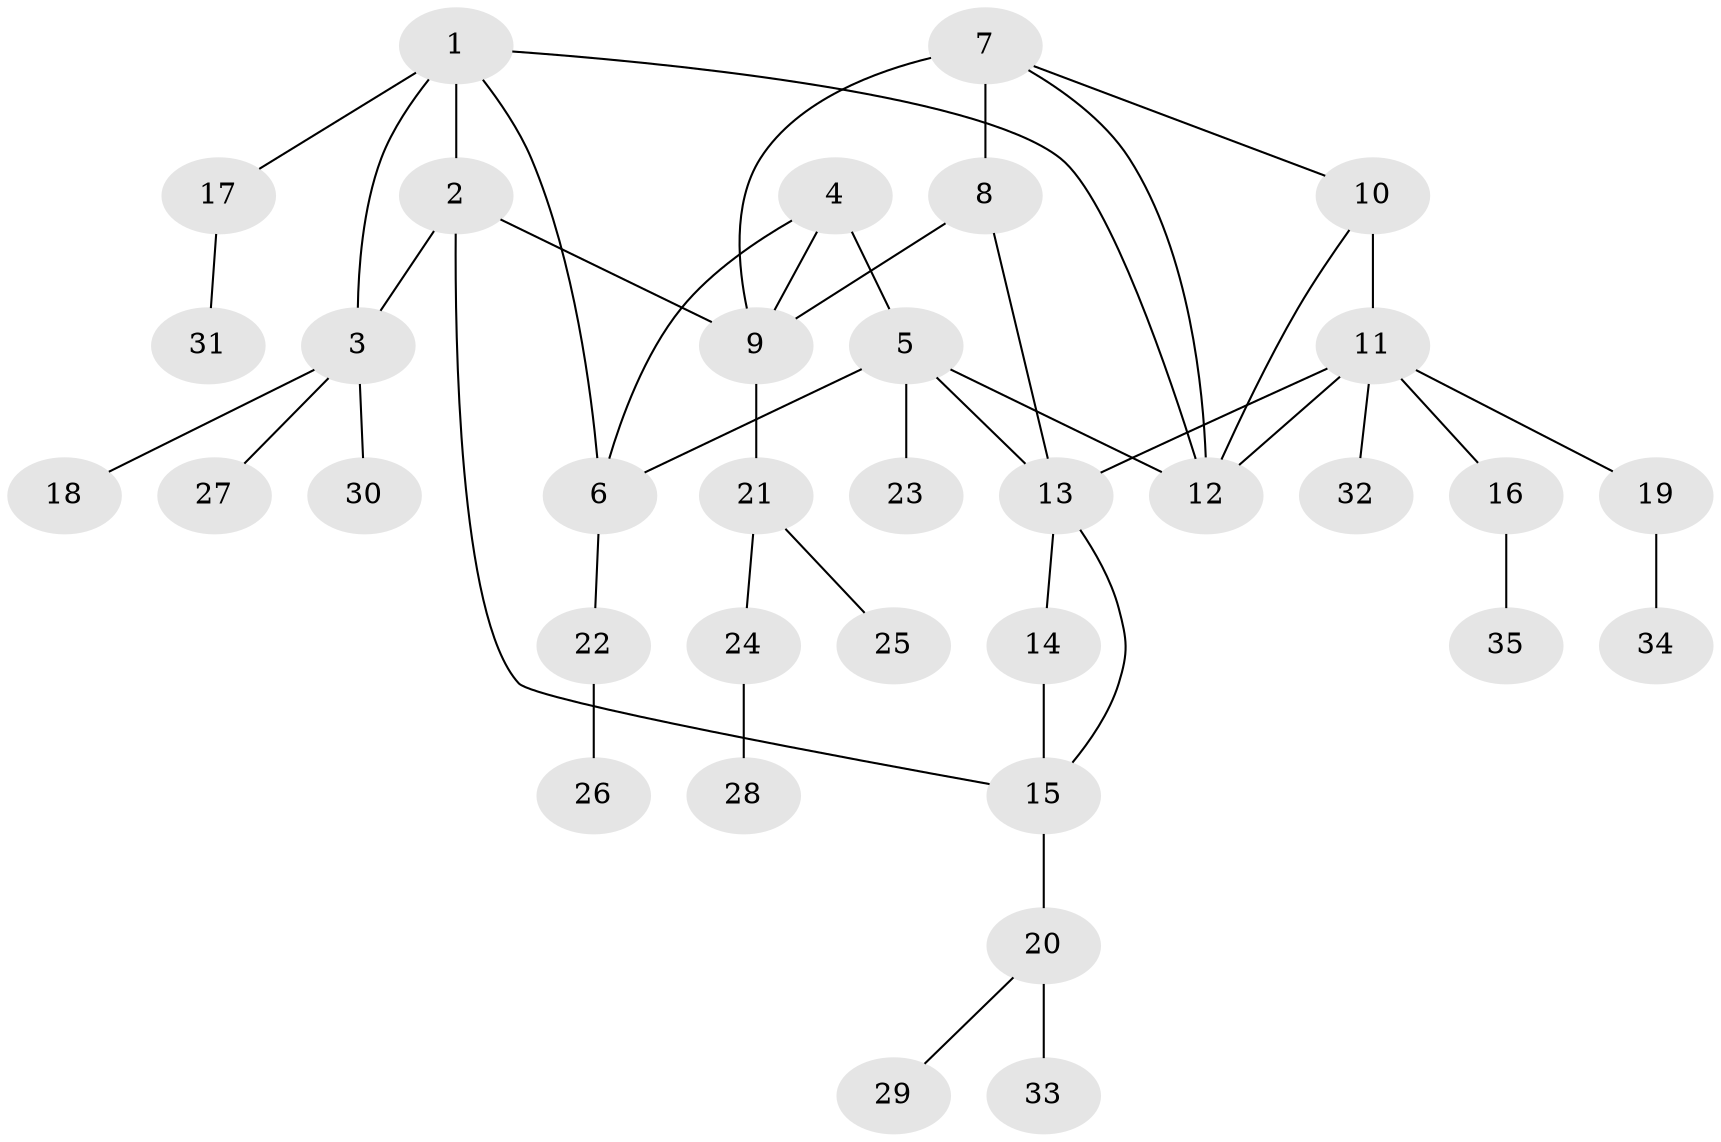 // original degree distribution, {5: 0.057971014492753624, 4: 0.057971014492753624, 6: 0.07246376811594203, 7: 0.014492753623188406, 8: 0.014492753623188406, 2: 0.08695652173913043, 12: 0.014492753623188406, 3: 0.057971014492753624, 1: 0.6231884057971014}
// Generated by graph-tools (version 1.1) at 2025/37/03/09/25 02:37:15]
// undirected, 35 vertices, 46 edges
graph export_dot {
graph [start="1"]
  node [color=gray90,style=filled];
  1;
  2;
  3;
  4;
  5;
  6;
  7;
  8;
  9;
  10;
  11;
  12;
  13;
  14;
  15;
  16;
  17;
  18;
  19;
  20;
  21;
  22;
  23;
  24;
  25;
  26;
  27;
  28;
  29;
  30;
  31;
  32;
  33;
  34;
  35;
  1 -- 2 [weight=1.0];
  1 -- 3 [weight=1.0];
  1 -- 6 [weight=1.0];
  1 -- 12 [weight=1.0];
  1 -- 17 [weight=1.0];
  2 -- 3 [weight=1.0];
  2 -- 9 [weight=3.0];
  2 -- 15 [weight=1.0];
  3 -- 18 [weight=1.0];
  3 -- 27 [weight=1.0];
  3 -- 30 [weight=1.0];
  4 -- 5 [weight=1.0];
  4 -- 6 [weight=1.0];
  4 -- 9 [weight=1.0];
  5 -- 6 [weight=1.0];
  5 -- 12 [weight=1.0];
  5 -- 13 [weight=1.0];
  5 -- 23 [weight=2.0];
  6 -- 22 [weight=1.0];
  7 -- 8 [weight=3.0];
  7 -- 9 [weight=1.0];
  7 -- 10 [weight=1.0];
  7 -- 12 [weight=1.0];
  8 -- 9 [weight=1.0];
  8 -- 13 [weight=1.0];
  9 -- 21 [weight=1.0];
  10 -- 11 [weight=6.0];
  10 -- 12 [weight=1.0];
  11 -- 12 [weight=1.0];
  11 -- 13 [weight=1.0];
  11 -- 16 [weight=1.0];
  11 -- 19 [weight=1.0];
  11 -- 32 [weight=1.0];
  13 -- 14 [weight=1.0];
  13 -- 15 [weight=1.0];
  14 -- 15 [weight=2.0];
  15 -- 20 [weight=1.0];
  16 -- 35 [weight=1.0];
  17 -- 31 [weight=1.0];
  19 -- 34 [weight=1.0];
  20 -- 29 [weight=1.0];
  20 -- 33 [weight=2.0];
  21 -- 24 [weight=1.0];
  21 -- 25 [weight=2.0];
  22 -- 26 [weight=2.0];
  24 -- 28 [weight=2.0];
}

